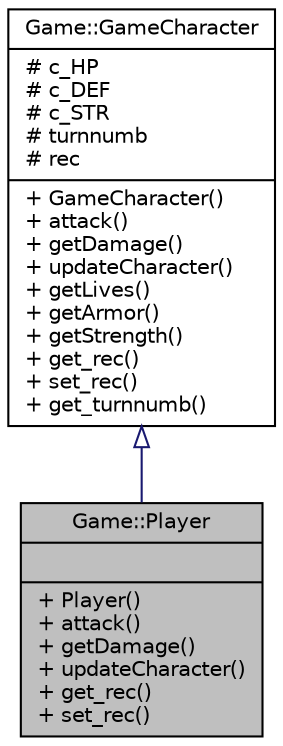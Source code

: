 digraph "Game::Player"
{
 // LATEX_PDF_SIZE
  bgcolor="transparent";
  edge [fontname="Helvetica",fontsize="10",labelfontname="Helvetica",labelfontsize="10"];
  node [fontname="Helvetica",fontsize="10",shape=record];
  Node1 [label="{Game::Player\n||+ Player()\l+ attack()\l+ getDamage()\l+ updateCharacter()\l+ get_rec()\l+ set_rec()\l}",height=0.2,width=0.4,color="black", fillcolor="grey75", style="filled", fontcolor="black",tooltip=" "];
  Node2 -> Node1 [dir="back",color="midnightblue",fontsize="10",style="solid",arrowtail="onormal",fontname="Helvetica"];
  Node2 [label="{Game::GameCharacter\n|# c_HP\l# c_DEF\l# c_STR\l# turnnumb\l# rec\l|+ GameCharacter()\l+ attack()\l+ getDamage()\l+ updateCharacter()\l+ getLives()\l+ getArmor()\l+ getStrength()\l+ get_rec()\l+ set_rec()\l+ get_turnnumb()\l}",height=0.2,width=0.4,color="black",URL="$class_game_1_1_game_character.html",tooltip=" "];
}
